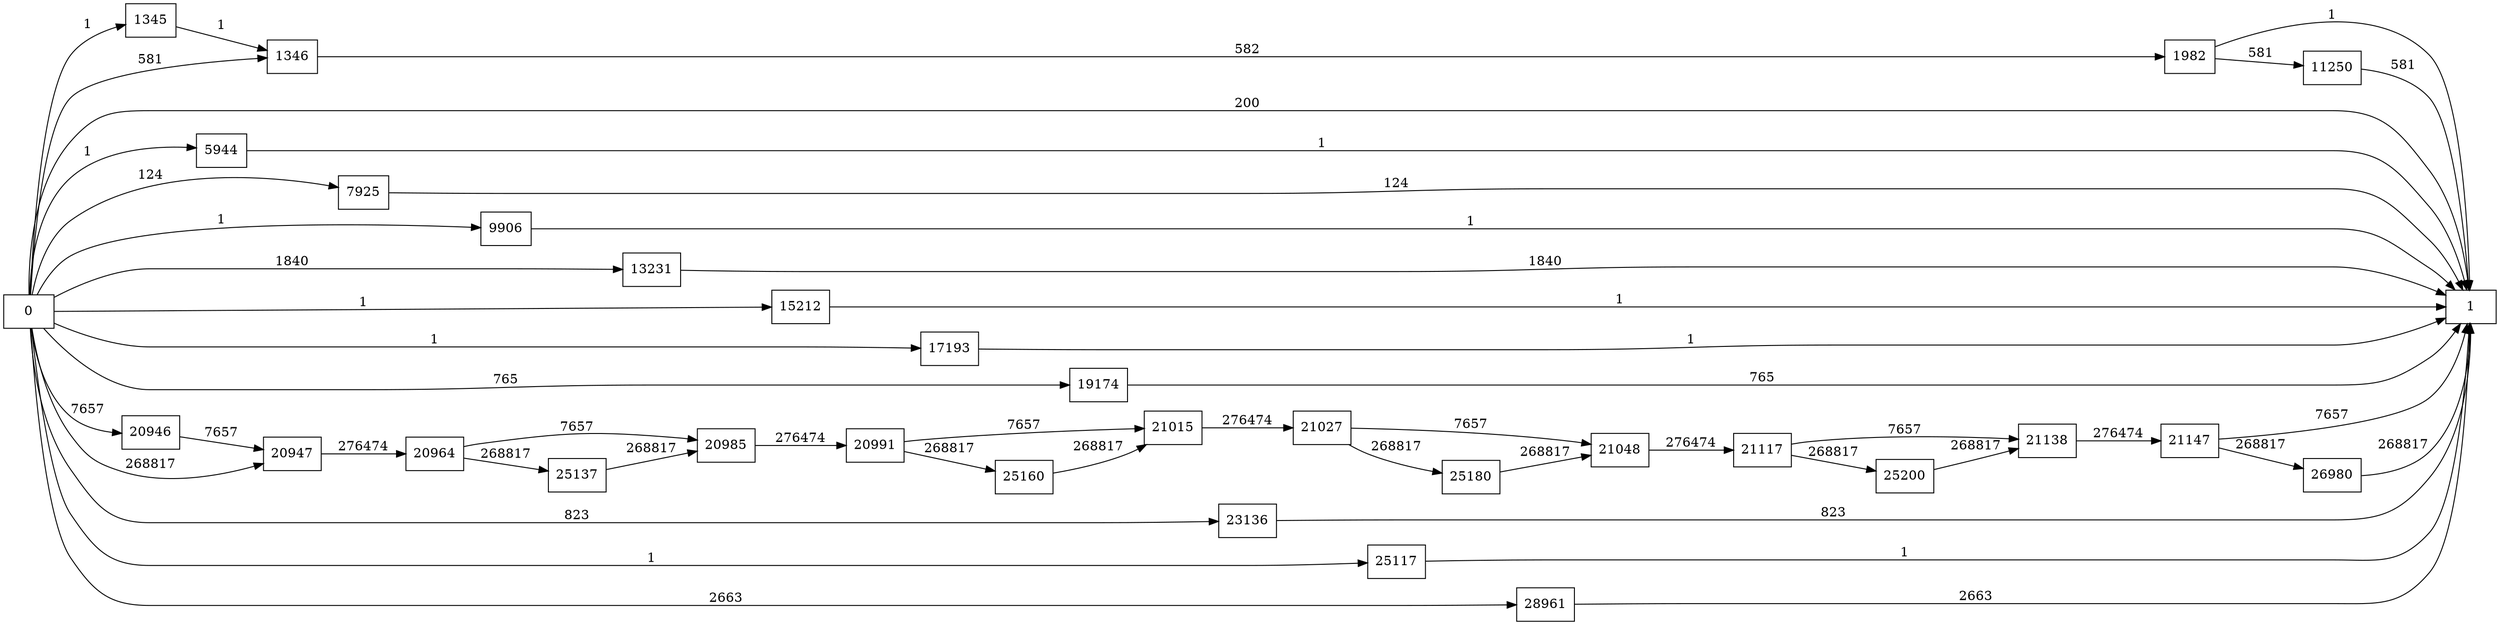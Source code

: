 digraph {
	graph [rankdir=LR]
	node [shape=rectangle]
	1345 -> 1346 [label=1]
	1346 -> 1982 [label=582]
	1982 -> 1 [label=1]
	1982 -> 11250 [label=581]
	5944 -> 1 [label=1]
	7925 -> 1 [label=124]
	9906 -> 1 [label=1]
	11250 -> 1 [label=581]
	13231 -> 1 [label=1840]
	15212 -> 1 [label=1]
	17193 -> 1 [label=1]
	19174 -> 1 [label=765]
	20946 -> 20947 [label=7657]
	20947 -> 20964 [label=276474]
	20964 -> 20985 [label=7657]
	20964 -> 25137 [label=268817]
	20985 -> 20991 [label=276474]
	20991 -> 21015 [label=7657]
	20991 -> 25160 [label=268817]
	21015 -> 21027 [label=276474]
	21027 -> 21048 [label=7657]
	21027 -> 25180 [label=268817]
	21048 -> 21117 [label=276474]
	21117 -> 21138 [label=7657]
	21117 -> 25200 [label=268817]
	21138 -> 21147 [label=276474]
	21147 -> 1 [label=7657]
	21147 -> 26980 [label=268817]
	23136 -> 1 [label=823]
	25117 -> 1 [label=1]
	25137 -> 20985 [label=268817]
	25160 -> 21015 [label=268817]
	25180 -> 21048 [label=268817]
	25200 -> 21138 [label=268817]
	26980 -> 1 [label=268817]
	28961 -> 1 [label=2663]
	0 -> 1346 [label=581]
	0 -> 20947 [label=268817]
	0 -> 1345 [label=1]
	0 -> 1 [label=200]
	0 -> 5944 [label=1]
	0 -> 7925 [label=124]
	0 -> 9906 [label=1]
	0 -> 13231 [label=1840]
	0 -> 15212 [label=1]
	0 -> 17193 [label=1]
	0 -> 19174 [label=765]
	0 -> 20946 [label=7657]
	0 -> 23136 [label=823]
	0 -> 25117 [label=1]
	0 -> 28961 [label=2663]
}
